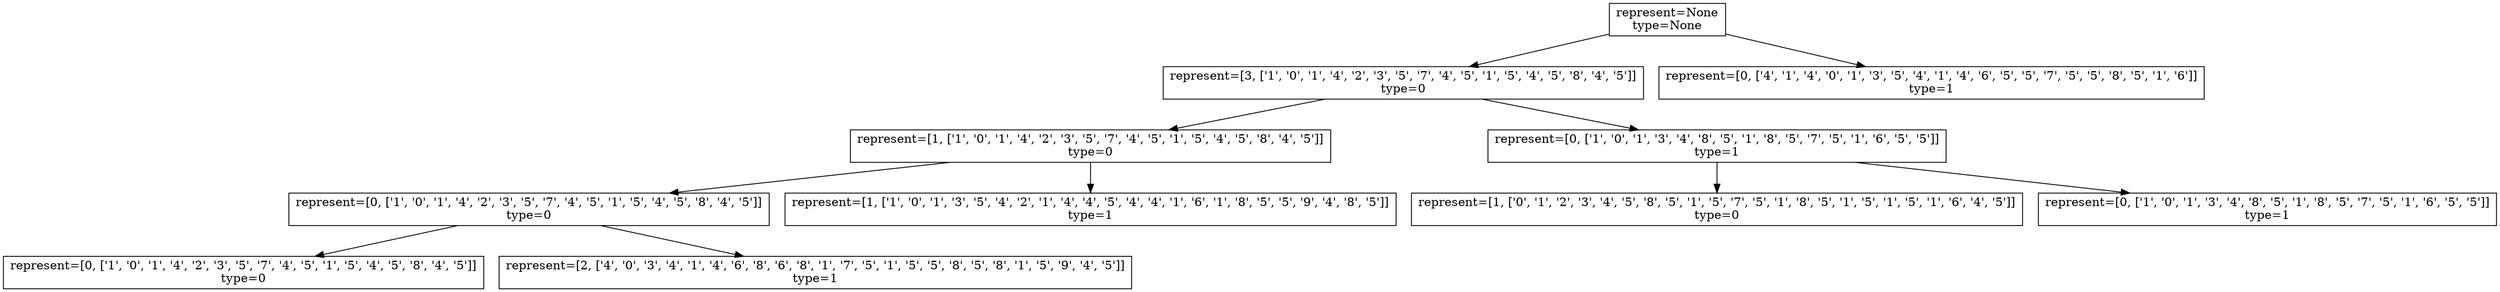digraph G{
node [shape=box];
edge [fontname=helvetica];
0 [label=<represent=None<br/>type=None<br/>>];
2 [label=<represent=[3, ['1', '0', '1', '4', '2', '3', '5', '7', '4', '5', '1', '5', '4', '5', '8', '4', '5']]<br/>type=0<br/>>];
4 [label=<represent=[1, ['1', '0', '1', '4', '2', '3', '5', '7', '4', '5', '1', '5', '4', '5', '8', '4', '5']]<br/>type=0<br/>>];
6 [label=<represent=[0, ['1', '0', '1', '4', '2', '3', '5', '7', '4', '5', '1', '5', '4', '5', '8', '4', '5']]<br/>type=0<br/>>];
8 [label=<represent=[0, ['1', '0', '1', '4', '2', '3', '5', '7', '4', '5', '1', '5', '4', '5', '8', '4', '5']]<br/>type=0<br/>>];
7 [label=<represent=[2, ['4', '0', '3', '4', '1', '4', '6', '8', '6', '8', '1', '7', '5', '1', '5', '5', '8', '5', '8', '1', '5', '9', '4', '5']]<br/>type=1<br/>>];
5 [label=<represent=[1, ['1', '0', '1', '3', '5', '4', '2', '1', '4', '4', '5', '4', '4', '1', '6', '1', '8', '5', '5', '9', '4', '8', '5']]<br/>type=1<br/>>];
3 [label=<represent=[0, ['1', '0', '1', '3', '4', '8', '5', '1', '8', '5', '7', '5', '1', '6', '5', '5']]<br/>type=1<br/>>];
10 [label=<represent=[1, ['0', '1', '2', '3', '4', '5', '8', '5', '1', '5', '7', '5', '1', '8', '5', '1', '5', '1', '5', '1', '6', '4', '5']]<br/>type=0<br/>>];
9 [label=<represent=[0, ['1', '0', '1', '3', '4', '8', '5', '1', '8', '5', '7', '5', '1', '6', '5', '5']]<br/>type=1<br/>>];
1 [label=<represent=[0, ['4', '1', '4', '0', '1', '3', '5', '4', '1', '4', '6', '5', '5', '7', '5', '5', '8', '5', '1', '6']]<br/>type=1<br/>>];
0 -> 1;
0 -> 2;
2 -> 3;
2 -> 4;
4 -> 5;
4 -> 6;
6 -> 7;
6 -> 8;
3 -> 9;
3 -> 10;
}